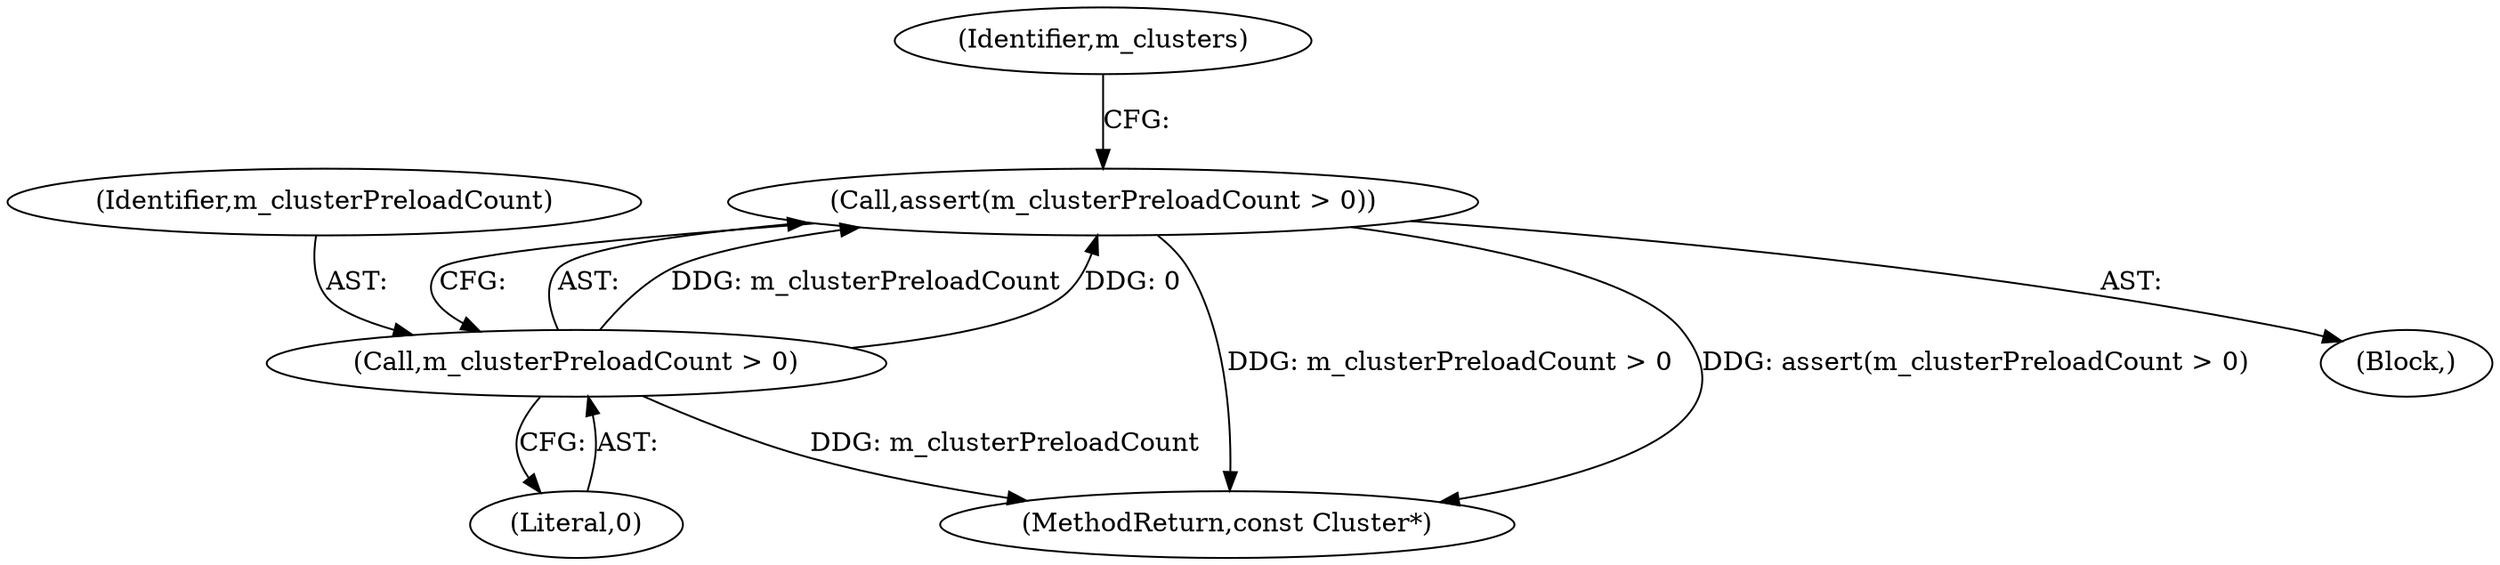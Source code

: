 digraph "0_Android_cc274e2abe8b2a6698a5c47d8aa4bb45f1f9538d_10@API" {
"1000218" [label="(Call,assert(m_clusterPreloadCount > 0))"];
"1000219" [label="(Call,m_clusterPreloadCount > 0)"];
"1000221" [label="(Literal,0)"];
"1000219" [label="(Call,m_clusterPreloadCount > 0)"];
"1000218" [label="(Call,assert(m_clusterPreloadCount > 0))"];
"1000102" [label="(Block,)"];
"1000220" [label="(Identifier,m_clusterPreloadCount)"];
"1000230" [label="(MethodReturn,const Cluster*)"];
"1000225" [label="(Identifier,m_clusters)"];
"1000218" -> "1000102"  [label="AST: "];
"1000218" -> "1000219"  [label="CFG: "];
"1000219" -> "1000218"  [label="AST: "];
"1000225" -> "1000218"  [label="CFG: "];
"1000218" -> "1000230"  [label="DDG: m_clusterPreloadCount > 0"];
"1000218" -> "1000230"  [label="DDG: assert(m_clusterPreloadCount > 0)"];
"1000219" -> "1000218"  [label="DDG: m_clusterPreloadCount"];
"1000219" -> "1000218"  [label="DDG: 0"];
"1000219" -> "1000221"  [label="CFG: "];
"1000220" -> "1000219"  [label="AST: "];
"1000221" -> "1000219"  [label="AST: "];
"1000219" -> "1000230"  [label="DDG: m_clusterPreloadCount"];
}
